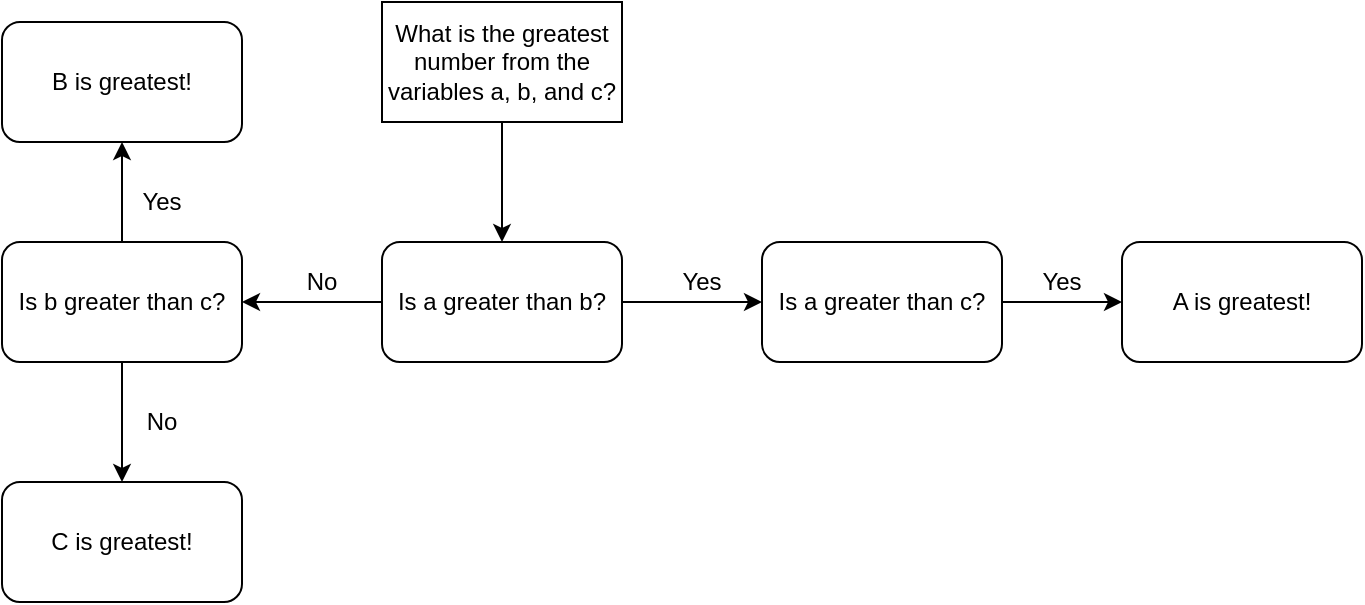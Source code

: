 <mxfile version="13.11.0" type="github" pages="3">
  <diagram id="C5RBs43oDa-KdzZeNtuy" name="Page-1">
    <mxGraphModel dx="1022" dy="441" grid="1" gridSize="10" guides="1" tooltips="1" connect="1" arrows="1" fold="1" page="1" pageScale="1" pageWidth="827" pageHeight="1169" math="0" shadow="0">
      <root>
        <mxCell id="WIyWlLk6GJQsqaUBKTNV-0" />
        <mxCell id="WIyWlLk6GJQsqaUBKTNV-1" parent="WIyWlLk6GJQsqaUBKTNV-0" />
        <mxCell id="7M7XMibbR4kWcr5FymbQ-1" value="What is the greatest number from the variables a, b, and c?" style="rounded=0;whiteSpace=wrap;html=1;" parent="WIyWlLk6GJQsqaUBKTNV-1" vertex="1">
          <mxGeometry x="300" y="80" width="120" height="60" as="geometry" />
        </mxCell>
        <mxCell id="7M7XMibbR4kWcr5FymbQ-3" value="" style="endArrow=classic;html=1;exitX=0.5;exitY=1;exitDx=0;exitDy=0;" parent="WIyWlLk6GJQsqaUBKTNV-1" source="7M7XMibbR4kWcr5FymbQ-1" edge="1">
          <mxGeometry relative="1" as="geometry">
            <mxPoint x="380" y="190" as="sourcePoint" />
            <mxPoint x="360" y="200" as="targetPoint" />
          </mxGeometry>
        </mxCell>
        <mxCell id="7M7XMibbR4kWcr5FymbQ-9" style="edgeStyle=orthogonalEdgeStyle;rounded=0;orthogonalLoop=1;jettySize=auto;html=1;exitX=0;exitY=0.5;exitDx=0;exitDy=0;" parent="WIyWlLk6GJQsqaUBKTNV-1" source="7M7XMibbR4kWcr5FymbQ-5" edge="1">
          <mxGeometry relative="1" as="geometry">
            <mxPoint x="230" y="230" as="targetPoint" />
          </mxGeometry>
        </mxCell>
        <mxCell id="7M7XMibbR4kWcr5FymbQ-10" style="edgeStyle=orthogonalEdgeStyle;rounded=0;orthogonalLoop=1;jettySize=auto;html=1;exitX=1;exitY=0.5;exitDx=0;exitDy=0;" parent="WIyWlLk6GJQsqaUBKTNV-1" source="7M7XMibbR4kWcr5FymbQ-5" edge="1">
          <mxGeometry relative="1" as="geometry">
            <mxPoint x="490" y="230" as="targetPoint" />
          </mxGeometry>
        </mxCell>
        <mxCell id="7M7XMibbR4kWcr5FymbQ-5" value="Is a greater than b?" style="rounded=1;whiteSpace=wrap;html=1;" parent="WIyWlLk6GJQsqaUBKTNV-1" vertex="1">
          <mxGeometry x="300" y="200" width="120" height="60" as="geometry" />
        </mxCell>
        <mxCell id="7M7XMibbR4kWcr5FymbQ-11" value="Yes" style="text;html=1;strokeColor=none;fillColor=none;align=center;verticalAlign=middle;whiteSpace=wrap;rounded=0;" parent="WIyWlLk6GJQsqaUBKTNV-1" vertex="1">
          <mxGeometry x="440" y="210" width="40" height="20" as="geometry" />
        </mxCell>
        <mxCell id="7M7XMibbR4kWcr5FymbQ-12" value="No" style="text;html=1;strokeColor=none;fillColor=none;align=center;verticalAlign=middle;whiteSpace=wrap;rounded=0;" parent="WIyWlLk6GJQsqaUBKTNV-1" vertex="1">
          <mxGeometry x="250" y="210" width="40" height="20" as="geometry" />
        </mxCell>
        <mxCell id="7M7XMibbR4kWcr5FymbQ-18" style="edgeStyle=orthogonalEdgeStyle;rounded=0;orthogonalLoop=1;jettySize=auto;html=1;exitX=1;exitY=0.5;exitDx=0;exitDy=0;" parent="WIyWlLk6GJQsqaUBKTNV-1" source="7M7XMibbR4kWcr5FymbQ-13" edge="1">
          <mxGeometry relative="1" as="geometry">
            <mxPoint x="670" y="230" as="targetPoint" />
          </mxGeometry>
        </mxCell>
        <mxCell id="7M7XMibbR4kWcr5FymbQ-13" value="Is a greater than c?" style="rounded=1;whiteSpace=wrap;html=1;" parent="WIyWlLk6GJQsqaUBKTNV-1" vertex="1">
          <mxGeometry x="490" y="200" width="120" height="60" as="geometry" />
        </mxCell>
        <mxCell id="7M7XMibbR4kWcr5FymbQ-19" value="Yes" style="text;html=1;strokeColor=none;fillColor=none;align=center;verticalAlign=middle;whiteSpace=wrap;rounded=0;" parent="WIyWlLk6GJQsqaUBKTNV-1" vertex="1">
          <mxGeometry x="620" y="210" width="40" height="20" as="geometry" />
        </mxCell>
        <mxCell id="7M7XMibbR4kWcr5FymbQ-20" value="A is greatest!" style="rounded=1;whiteSpace=wrap;html=1;" parent="WIyWlLk6GJQsqaUBKTNV-1" vertex="1">
          <mxGeometry x="670" y="200" width="120" height="60" as="geometry" />
        </mxCell>
        <mxCell id="7M7XMibbR4kWcr5FymbQ-25" style="edgeStyle=orthogonalEdgeStyle;rounded=0;orthogonalLoop=1;jettySize=auto;html=1;exitX=0.5;exitY=0;exitDx=0;exitDy=0;" parent="WIyWlLk6GJQsqaUBKTNV-1" source="7M7XMibbR4kWcr5FymbQ-21" edge="1">
          <mxGeometry relative="1" as="geometry">
            <mxPoint x="170" y="150" as="targetPoint" />
          </mxGeometry>
        </mxCell>
        <mxCell id="7M7XMibbR4kWcr5FymbQ-27" style="edgeStyle=orthogonalEdgeStyle;rounded=0;orthogonalLoop=1;jettySize=auto;html=1;exitX=0.5;exitY=1;exitDx=0;exitDy=0;" parent="WIyWlLk6GJQsqaUBKTNV-1" source="7M7XMibbR4kWcr5FymbQ-21" edge="1">
          <mxGeometry relative="1" as="geometry">
            <mxPoint x="170" y="320" as="targetPoint" />
          </mxGeometry>
        </mxCell>
        <mxCell id="7M7XMibbR4kWcr5FymbQ-21" value="Is b greater than c?" style="rounded=1;whiteSpace=wrap;html=1;" parent="WIyWlLk6GJQsqaUBKTNV-1" vertex="1">
          <mxGeometry x="110" y="200" width="120" height="60" as="geometry" />
        </mxCell>
        <mxCell id="7M7XMibbR4kWcr5FymbQ-22" value="B is greatest!" style="rounded=1;whiteSpace=wrap;html=1;" parent="WIyWlLk6GJQsqaUBKTNV-1" vertex="1">
          <mxGeometry x="110" y="90" width="120" height="60" as="geometry" />
        </mxCell>
        <mxCell id="7M7XMibbR4kWcr5FymbQ-23" style="edgeStyle=orthogonalEdgeStyle;rounded=0;orthogonalLoop=1;jettySize=auto;html=1;exitX=0.5;exitY=1;exitDx=0;exitDy=0;" parent="WIyWlLk6GJQsqaUBKTNV-1" source="7M7XMibbR4kWcr5FymbQ-21" target="7M7XMibbR4kWcr5FymbQ-21" edge="1">
          <mxGeometry relative="1" as="geometry" />
        </mxCell>
        <mxCell id="7M7XMibbR4kWcr5FymbQ-26" value="Yes" style="text;html=1;strokeColor=none;fillColor=none;align=center;verticalAlign=middle;whiteSpace=wrap;rounded=0;" parent="WIyWlLk6GJQsqaUBKTNV-1" vertex="1">
          <mxGeometry x="170" y="170" width="40" height="20" as="geometry" />
        </mxCell>
        <mxCell id="7M7XMibbR4kWcr5FymbQ-29" value="C is greatest!" style="rounded=1;whiteSpace=wrap;html=1;" parent="WIyWlLk6GJQsqaUBKTNV-1" vertex="1">
          <mxGeometry x="110" y="320" width="120" height="60" as="geometry" />
        </mxCell>
        <mxCell id="7M7XMibbR4kWcr5FymbQ-30" value="No" style="text;html=1;strokeColor=none;fillColor=none;align=center;verticalAlign=middle;whiteSpace=wrap;rounded=0;" parent="WIyWlLk6GJQsqaUBKTNV-1" vertex="1">
          <mxGeometry x="170" y="280" width="40" height="20" as="geometry" />
        </mxCell>
      </root>
    </mxGraphModel>
  </diagram>
  <diagram id="tYi7gA8zTDHlFiLbSyL_" name="Page-2">
    <mxGraphModel dx="1022" dy="441" grid="1" gridSize="10" guides="1" tooltips="1" connect="1" arrows="1" fold="1" page="1" pageScale="1" pageWidth="850" pageHeight="1100" math="0" shadow="0">
      <root>
        <mxCell id="6nCBMEhajT-Xm09JqnRl-0" />
        <mxCell id="6nCBMEhajT-Xm09JqnRl-1" parent="6nCBMEhajT-Xm09JqnRl-0" />
        <mxCell id="6nCBMEhajT-Xm09JqnRl-3" style="edgeStyle=orthogonalEdgeStyle;rounded=0;orthogonalLoop=1;jettySize=auto;html=1;exitX=0.5;exitY=1;exitDx=0;exitDy=0;" edge="1" parent="6nCBMEhajT-Xm09JqnRl-1" source="6nCBMEhajT-Xm09JqnRl-2" target="6nCBMEhajT-Xm09JqnRl-4">
          <mxGeometry relative="1" as="geometry">
            <mxPoint x="400" y="160" as="targetPoint" />
          </mxGeometry>
        </mxCell>
        <mxCell id="6nCBMEhajT-Xm09JqnRl-2" value="How to Find the GCF Using Euclid&#39;s Algorithm" style="rounded=0;whiteSpace=wrap;html=1;" vertex="1" parent="6nCBMEhajT-Xm09JqnRl-1">
          <mxGeometry x="240" y="40" width="320" height="60" as="geometry" />
        </mxCell>
        <mxCell id="6nCBMEhajT-Xm09JqnRl-5" style="edgeStyle=orthogonalEdgeStyle;rounded=0;orthogonalLoop=1;jettySize=auto;html=1;exitX=1;exitY=0.5;exitDx=0;exitDy=0;" edge="1" parent="6nCBMEhajT-Xm09JqnRl-1" source="6nCBMEhajT-Xm09JqnRl-4">
          <mxGeometry relative="1" as="geometry">
            <mxPoint x="560" y="170" as="targetPoint" />
          </mxGeometry>
        </mxCell>
        <mxCell id="6nCBMEhajT-Xm09JqnRl-8" style="edgeStyle=orthogonalEdgeStyle;rounded=0;orthogonalLoop=1;jettySize=auto;html=1;exitX=0;exitY=0.5;exitDx=0;exitDy=0;" edge="1" parent="6nCBMEhajT-Xm09JqnRl-1" source="6nCBMEhajT-Xm09JqnRl-4">
          <mxGeometry relative="1" as="geometry">
            <mxPoint x="220" y="170" as="targetPoint" />
          </mxGeometry>
        </mxCell>
        <mxCell id="6nCBMEhajT-Xm09JqnRl-4" value="Divide a and b and record the remainder." style="rounded=1;whiteSpace=wrap;html=1;" vertex="1" parent="6nCBMEhajT-Xm09JqnRl-1">
          <mxGeometry x="340" y="140" width="120" height="60" as="geometry" />
        </mxCell>
        <mxCell id="6nCBMEhajT-Xm09JqnRl-6" value="B is the GCF" style="rounded=1;whiteSpace=wrap;html=1;" vertex="1" parent="6nCBMEhajT-Xm09JqnRl-1">
          <mxGeometry x="560" y="140" width="120" height="60" as="geometry" />
        </mxCell>
        <mxCell id="6nCBMEhajT-Xm09JqnRl-7" value="No remainder" style="text;html=1;strokeColor=none;fillColor=none;align=center;verticalAlign=middle;whiteSpace=wrap;rounded=0;" vertex="1" parent="6nCBMEhajT-Xm09JqnRl-1">
          <mxGeometry x="480" y="140" width="60" height="20" as="geometry" />
        </mxCell>
        <mxCell id="6nCBMEhajT-Xm09JqnRl-9" value="Remainder greater &lt;br&gt;than zero" style="text;html=1;align=center;verticalAlign=middle;resizable=0;points=[];autosize=1;" vertex="1" parent="6nCBMEhajT-Xm09JqnRl-1">
          <mxGeometry x="40" y="210" width="120" height="30" as="geometry" />
        </mxCell>
        <mxCell id="6nCBMEhajT-Xm09JqnRl-12" style="edgeStyle=orthogonalEdgeStyle;rounded=0;orthogonalLoop=1;jettySize=auto;html=1;exitX=0.5;exitY=0;exitDx=0;exitDy=0;entryX=0.5;entryY=1;entryDx=0;entryDy=0;" edge="1" parent="6nCBMEhajT-Xm09JqnRl-1" source="6nCBMEhajT-Xm09JqnRl-10" target="6nCBMEhajT-Xm09JqnRl-11">
          <mxGeometry relative="1" as="geometry" />
        </mxCell>
        <mxCell id="6nCBMEhajT-Xm09JqnRl-10" value="Divide b by the remainder" style="rounded=1;whiteSpace=wrap;html=1;" vertex="1" parent="6nCBMEhajT-Xm09JqnRl-1">
          <mxGeometry x="100" y="140" width="120" height="60" as="geometry" />
        </mxCell>
        <mxCell id="6nCBMEhajT-Xm09JqnRl-11" value="The GCF is R" style="rounded=1;whiteSpace=wrap;html=1;" vertex="1" parent="6nCBMEhajT-Xm09JqnRl-1">
          <mxGeometry x="100" y="30" width="120" height="60" as="geometry" />
        </mxCell>
        <mxCell id="6nCBMEhajT-Xm09JqnRl-13" value="Remainder greater &lt;br&gt;than zero" style="text;html=1;align=center;verticalAlign=middle;resizable=0;points=[];autosize=1;" vertex="1" parent="6nCBMEhajT-Xm09JqnRl-1">
          <mxGeometry x="220" y="120" width="120" height="30" as="geometry" />
        </mxCell>
        <mxCell id="6nCBMEhajT-Xm09JqnRl-15" style="edgeStyle=orthogonalEdgeStyle;rounded=0;orthogonalLoop=1;jettySize=auto;html=1;exitX=0.5;exitY=1;exitDx=0;exitDy=0;entryX=1;entryY=0.75;entryDx=0;entryDy=0;" edge="1" parent="6nCBMEhajT-Xm09JqnRl-1" source="6nCBMEhajT-Xm09JqnRl-10" target="6nCBMEhajT-Xm09JqnRl-10">
          <mxGeometry relative="1" as="geometry" />
        </mxCell>
        <mxCell id="6nCBMEhajT-Xm09JqnRl-16" value="No remainder" style="text;html=1;strokeColor=none;fillColor=none;align=center;verticalAlign=middle;whiteSpace=wrap;rounded=0;" vertex="1" parent="6nCBMEhajT-Xm09JqnRl-1">
          <mxGeometry x="100" y="100" width="60" height="20" as="geometry" />
        </mxCell>
      </root>
    </mxGraphModel>
  </diagram>
  <diagram id="QirO7XFgZoG8r561SONR" name="Page-3">
    <mxGraphModel dx="1022" dy="441" grid="1" gridSize="10" guides="1" tooltips="1" connect="1" arrows="1" fold="1" page="1" pageScale="1" pageWidth="850" pageHeight="1100" math="0" shadow="0">
      <root>
        <mxCell id="7giKniYD1ekRf3qfpknt-0" />
        <mxCell id="7giKniYD1ekRf3qfpknt-1" parent="7giKniYD1ekRf3qfpknt-0" />
        <mxCell id="7giKniYD1ekRf3qfpknt-3" style="edgeStyle=orthogonalEdgeStyle;rounded=0;orthogonalLoop=1;jettySize=auto;html=1;exitX=0.5;exitY=1;exitDx=0;exitDy=0;" edge="1" parent="7giKniYD1ekRf3qfpknt-1" source="7giKniYD1ekRf3qfpknt-2" target="7giKniYD1ekRf3qfpknt-4">
          <mxGeometry relative="1" as="geometry">
            <mxPoint x="390" y="200" as="targetPoint" />
          </mxGeometry>
        </mxCell>
        <mxCell id="7giKniYD1ekRf3qfpknt-2" value="Is the number (n) prime?" style="rounded=0;whiteSpace=wrap;html=1;" vertex="1" parent="7giKniYD1ekRf3qfpknt-1">
          <mxGeometry x="280" y="80" width="220" height="60" as="geometry" />
        </mxCell>
        <mxCell id="7giKniYD1ekRf3qfpknt-5" style="edgeStyle=orthogonalEdgeStyle;rounded=0;orthogonalLoop=1;jettySize=auto;html=1;exitX=0;exitY=0.5;exitDx=0;exitDy=0;" edge="1" parent="7giKniYD1ekRf3qfpknt-1" source="7giKniYD1ekRf3qfpknt-4" target="7giKniYD1ekRf3qfpknt-6">
          <mxGeometry relative="1" as="geometry">
            <mxPoint x="280" y="230" as="targetPoint" />
          </mxGeometry>
        </mxCell>
        <mxCell id="7giKniYD1ekRf3qfpknt-16" style="edgeStyle=orthogonalEdgeStyle;rounded=0;orthogonalLoop=1;jettySize=auto;html=1;exitX=0.5;exitY=1;exitDx=0;exitDy=0;" edge="1" parent="7giKniYD1ekRf3qfpknt-1" source="7giKniYD1ekRf3qfpknt-4" target="7giKniYD1ekRf3qfpknt-17">
          <mxGeometry relative="1" as="geometry">
            <mxPoint x="390" y="320" as="targetPoint" />
          </mxGeometry>
        </mxCell>
        <mxCell id="7giKniYD1ekRf3qfpknt-4" value="Is the number less than or equal to 3&lt;br&gt;set k == 1" style="rounded=1;whiteSpace=wrap;html=1;" vertex="1" parent="7giKniYD1ekRf3qfpknt-1">
          <mxGeometry x="330" y="200" width="120" height="60" as="geometry" />
        </mxCell>
        <mxCell id="7giKniYD1ekRf3qfpknt-6" value="The number is prime" style="rounded=1;whiteSpace=wrap;html=1;" vertex="1" parent="7giKniYD1ekRf3qfpknt-1">
          <mxGeometry x="160" y="200" width="120" height="60" as="geometry" />
        </mxCell>
        <mxCell id="7giKniYD1ekRf3qfpknt-14" style="edgeStyle=orthogonalEdgeStyle;rounded=0;orthogonalLoop=1;jettySize=auto;html=1;exitX=0.5;exitY=1;exitDx=0;exitDy=0;" edge="1" parent="7giKniYD1ekRf3qfpknt-1" source="7giKniYD1ekRf3qfpknt-9" target="7giKniYD1ekRf3qfpknt-15">
          <mxGeometry relative="1" as="geometry">
            <mxPoint x="570" y="320" as="targetPoint" />
          </mxGeometry>
        </mxCell>
        <mxCell id="7giKniYD1ekRf3qfpknt-21" style="edgeStyle=orthogonalEdgeStyle;rounded=0;orthogonalLoop=1;jettySize=auto;html=1;exitX=1;exitY=0.5;exitDx=0;exitDy=0;" edge="1" parent="7giKniYD1ekRf3qfpknt-1" source="7giKniYD1ekRf3qfpknt-9" target="7giKniYD1ekRf3qfpknt-22">
          <mxGeometry relative="1" as="geometry">
            <mxPoint x="690" y="320" as="targetPoint" />
          </mxGeometry>
        </mxCell>
        <mxCell id="7giKniYD1ekRf3qfpknt-9" value="n%k == 0" style="rounded=1;whiteSpace=wrap;html=1;" vertex="1" parent="7giKniYD1ekRf3qfpknt-1">
          <mxGeometry x="510" y="290" width="120" height="60" as="geometry" />
        </mxCell>
        <mxCell id="7giKniYD1ekRf3qfpknt-11" value="yes" style="text;html=1;strokeColor=none;fillColor=none;align=center;verticalAlign=middle;whiteSpace=wrap;rounded=0;" vertex="1" parent="7giKniYD1ekRf3qfpknt-1">
          <mxGeometry x="280" y="200" width="60" height="20" as="geometry" />
        </mxCell>
        <mxCell id="7giKniYD1ekRf3qfpknt-19" style="edgeStyle=orthogonalEdgeStyle;rounded=0;orthogonalLoop=1;jettySize=auto;html=1;exitX=0;exitY=0.5;exitDx=0;exitDy=0;" edge="1" parent="7giKniYD1ekRf3qfpknt-1" source="7giKniYD1ekRf3qfpknt-15">
          <mxGeometry relative="1" as="geometry">
            <mxPoint x="400" y="360" as="targetPoint" />
          </mxGeometry>
        </mxCell>
        <mxCell id="7giKniYD1ekRf3qfpknt-15" value="k = k+1" style="rounded=0;whiteSpace=wrap;html=1;" vertex="1" parent="7giKniYD1ekRf3qfpknt-1">
          <mxGeometry x="510" y="440" width="120" height="60" as="geometry" />
        </mxCell>
        <mxCell id="7giKniYD1ekRf3qfpknt-18" style="edgeStyle=orthogonalEdgeStyle;rounded=0;orthogonalLoop=1;jettySize=auto;html=1;exitX=1;exitY=0.5;exitDx=0;exitDy=0;entryX=0;entryY=0.5;entryDx=0;entryDy=0;" edge="1" parent="7giKniYD1ekRf3qfpknt-1" source="7giKniYD1ekRf3qfpknt-17" target="7giKniYD1ekRf3qfpknt-9">
          <mxGeometry relative="1" as="geometry" />
        </mxCell>
        <mxCell id="7giKniYD1ekRf3qfpknt-27" style="edgeStyle=orthogonalEdgeStyle;rounded=0;orthogonalLoop=1;jettySize=auto;html=1;exitX=0;exitY=0.5;exitDx=0;exitDy=0;entryX=1;entryY=0.5;entryDx=0;entryDy=0;" edge="1" parent="7giKniYD1ekRf3qfpknt-1" source="7giKniYD1ekRf3qfpknt-17" target="7giKniYD1ekRf3qfpknt-26">
          <mxGeometry relative="1" as="geometry" />
        </mxCell>
        <mxCell id="7giKniYD1ekRf3qfpknt-17" value="k &amp;lt; n" style="rounded=1;whiteSpace=wrap;html=1;" vertex="1" parent="7giKniYD1ekRf3qfpknt-1">
          <mxGeometry x="330" y="290" width="120" height="60" as="geometry" />
        </mxCell>
        <mxCell id="7giKniYD1ekRf3qfpknt-20" value="No" style="text;html=1;align=center;verticalAlign=middle;resizable=0;points=[];autosize=1;" vertex="1" parent="7giKniYD1ekRf3qfpknt-1">
          <mxGeometry x="465" y="300" width="30" height="20" as="geometry" />
        </mxCell>
        <mxCell id="7giKniYD1ekRf3qfpknt-22" value="Not prime" style="rounded=1;whiteSpace=wrap;html=1;" vertex="1" parent="7giKniYD1ekRf3qfpknt-1">
          <mxGeometry x="700" y="290" width="120" height="60" as="geometry" />
        </mxCell>
        <mxCell id="7giKniYD1ekRf3qfpknt-23" value="yes" style="text;html=1;strokeColor=none;fillColor=none;align=center;verticalAlign=middle;whiteSpace=wrap;rounded=0;" vertex="1" parent="7giKniYD1ekRf3qfpknt-1">
          <mxGeometry x="650" y="300" width="40" height="20" as="geometry" />
        </mxCell>
        <mxCell id="7giKniYD1ekRf3qfpknt-24" value="No" style="text;html=1;align=center;verticalAlign=middle;resizable=0;points=[];autosize=1;" vertex="1" parent="7giKniYD1ekRf3qfpknt-1">
          <mxGeometry x="570" y="380" width="30" height="20" as="geometry" />
        </mxCell>
        <mxCell id="7giKniYD1ekRf3qfpknt-26" value="The number is prime" style="rounded=1;whiteSpace=wrap;html=1;" vertex="1" parent="7giKniYD1ekRf3qfpknt-1">
          <mxGeometry x="160" y="290" width="120" height="60" as="geometry" />
        </mxCell>
      </root>
    </mxGraphModel>
  </diagram>
</mxfile>
